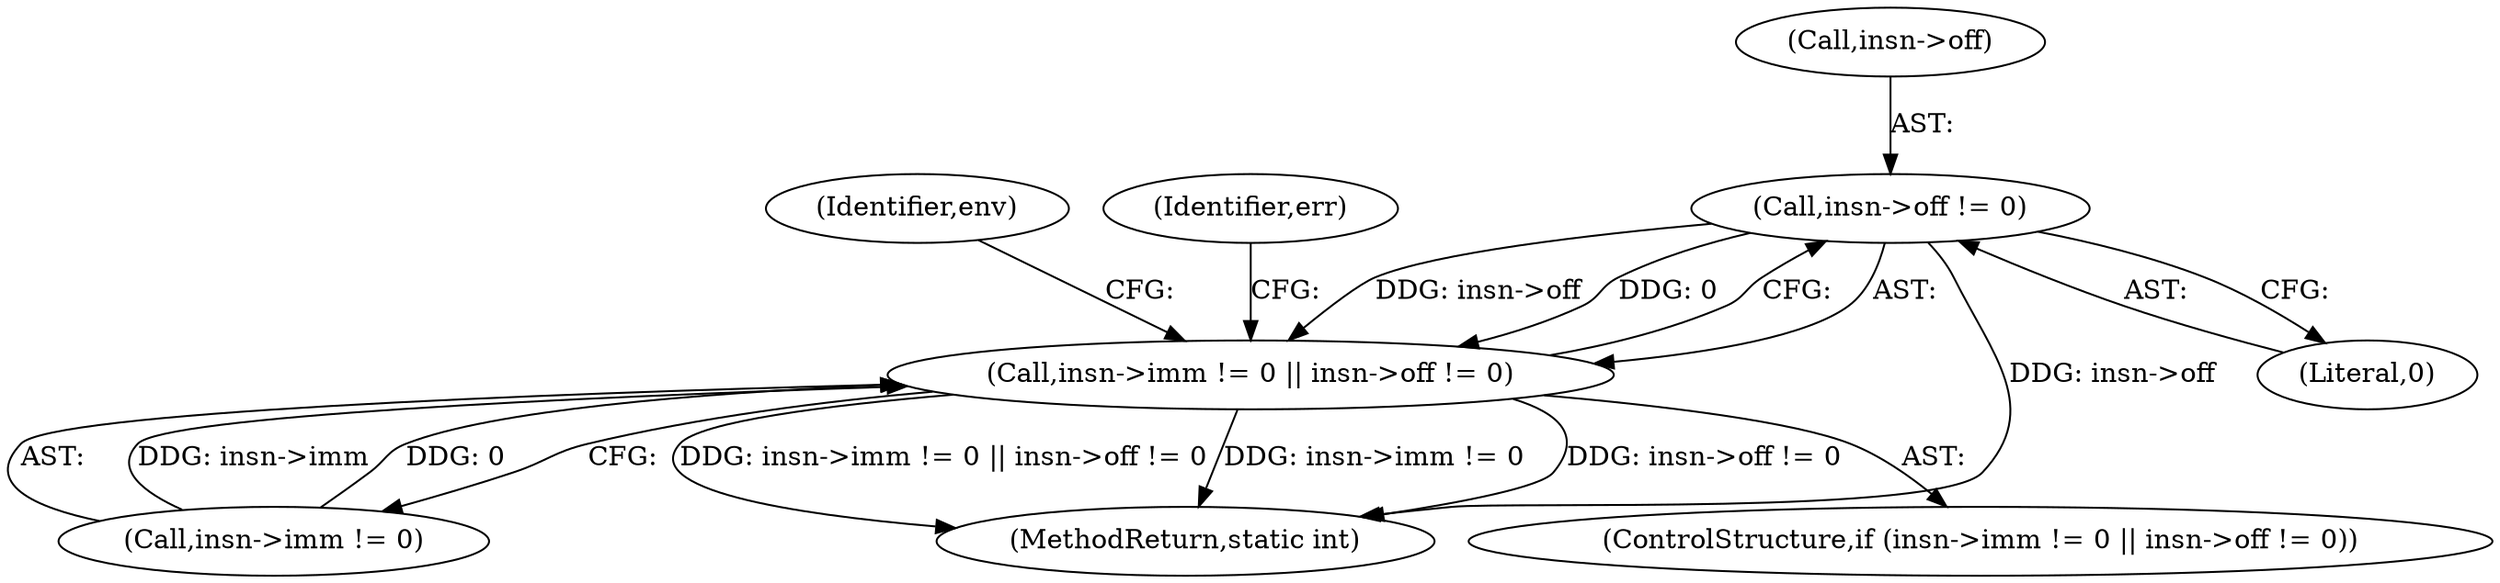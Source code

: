 digraph "0_linux_95a762e2c8c942780948091f8f2a4f32fce1ac6f@pointer" {
"1000282" [label="(Call,insn->off != 0)"];
"1000276" [label="(Call,insn->imm != 0 || insn->off != 0)"];
"1000277" [label="(Call,insn->imm != 0)"];
"1000630" [label="(MethodReturn,static int)"];
"1000276" [label="(Call,insn->imm != 0 || insn->off != 0)"];
"1000283" [label="(Call,insn->off)"];
"1000286" [label="(Literal,0)"];
"1000289" [label="(Identifier,env)"];
"1000275" [label="(ControlStructure,if (insn->imm != 0 || insn->off != 0))"];
"1000282" [label="(Call,insn->off != 0)"];
"1000295" [label="(Identifier,err)"];
"1000282" -> "1000276"  [label="AST: "];
"1000282" -> "1000286"  [label="CFG: "];
"1000283" -> "1000282"  [label="AST: "];
"1000286" -> "1000282"  [label="AST: "];
"1000276" -> "1000282"  [label="CFG: "];
"1000282" -> "1000630"  [label="DDG: insn->off"];
"1000282" -> "1000276"  [label="DDG: insn->off"];
"1000282" -> "1000276"  [label="DDG: 0"];
"1000276" -> "1000275"  [label="AST: "];
"1000276" -> "1000277"  [label="CFG: "];
"1000277" -> "1000276"  [label="AST: "];
"1000289" -> "1000276"  [label="CFG: "];
"1000295" -> "1000276"  [label="CFG: "];
"1000276" -> "1000630"  [label="DDG: insn->off != 0"];
"1000276" -> "1000630"  [label="DDG: insn->imm != 0 || insn->off != 0"];
"1000276" -> "1000630"  [label="DDG: insn->imm != 0"];
"1000277" -> "1000276"  [label="DDG: insn->imm"];
"1000277" -> "1000276"  [label="DDG: 0"];
}
